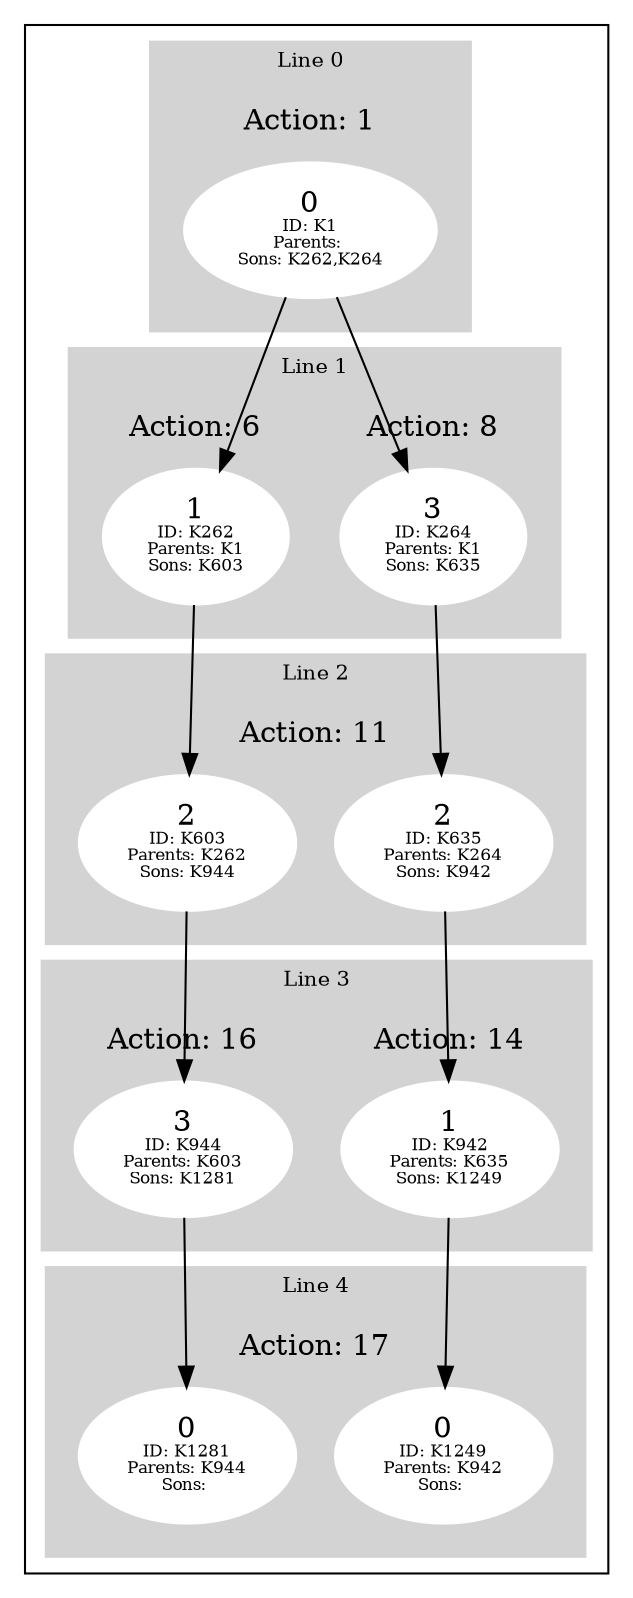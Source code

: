 digraph G {
subgraph cluster_info {
        subgraph cluster_0 {
        style=filled;
        color=lightgrey;
        node [style=filled,color=white];
        subgraph cluster_act_1 {
label = "Action: 1"step_K1 [  label=<0<BR /><FONT POINT-SIZE="8">ID: K1</FONT><BR /><FONT POINT-SIZE="8">Parents: </FONT><BR /><FONT POINT-SIZE="8">Sons: K262,K264</FONT>>]
}

        fontsize="10"
        label = "Line 0";
        }

        subgraph cluster_4 {
        style=filled;
        color=lightgrey;
        node [style=filled,color=white];
        subgraph cluster_act_17 {
label = "Action: 17"step_K1281 [  label=<0<BR /><FONT POINT-SIZE="8">ID: K1281</FONT><BR /><FONT POINT-SIZE="8">Parents: K944</FONT><BR /><FONT POINT-SIZE="8">Sons: </FONT>>]
step_K1249 [  label=<0<BR /><FONT POINT-SIZE="8">ID: K1249</FONT><BR /><FONT POINT-SIZE="8">Parents: K942</FONT><BR /><FONT POINT-SIZE="8">Sons: </FONT>>]
}
subgraph cluster_act_17 {
label = "Action: 17"step_K1281 [  label=<0<BR /><FONT POINT-SIZE="8">ID: K1281</FONT><BR /><FONT POINT-SIZE="8">Parents: K944</FONT><BR /><FONT POINT-SIZE="8">Sons: </FONT>>]
step_K1249 [  label=<0<BR /><FONT POINT-SIZE="8">ID: K1249</FONT><BR /><FONT POINT-SIZE="8">Parents: K942</FONT><BR /><FONT POINT-SIZE="8">Sons: </FONT>>]
}

        fontsize="10"
        label = "Line 4";
        }

        subgraph cluster_2 {
        style=filled;
        color=lightgrey;
        node [style=filled,color=white];
        subgraph cluster_act_11 {
label = "Action: 11"step_K635 [  label=<2<BR /><FONT POINT-SIZE="8">ID: K635</FONT><BR /><FONT POINT-SIZE="8">Parents: K264</FONT><BR /><FONT POINT-SIZE="8">Sons: K942</FONT>>]
step_K603 [  label=<2<BR /><FONT POINT-SIZE="8">ID: K603</FONT><BR /><FONT POINT-SIZE="8">Parents: K262</FONT><BR /><FONT POINT-SIZE="8">Sons: K944</FONT>>]
}
subgraph cluster_act_11 {
label = "Action: 11"step_K635 [  label=<2<BR /><FONT POINT-SIZE="8">ID: K635</FONT><BR /><FONT POINT-SIZE="8">Parents: K264</FONT><BR /><FONT POINT-SIZE="8">Sons: K942</FONT>>]
step_K603 [  label=<2<BR /><FONT POINT-SIZE="8">ID: K603</FONT><BR /><FONT POINT-SIZE="8">Parents: K262</FONT><BR /><FONT POINT-SIZE="8">Sons: K944</FONT>>]
}

        fontsize="10"
        label = "Line 2";
        }

        subgraph cluster_3 {
        style=filled;
        color=lightgrey;
        node [style=filled,color=white];
        subgraph cluster_act_14 {
label = "Action: 14"step_K942 [  label=<1<BR /><FONT POINT-SIZE="8">ID: K942</FONT><BR /><FONT POINT-SIZE="8">Parents: K635</FONT><BR /><FONT POINT-SIZE="8">Sons: K1249</FONT>>]
}
subgraph cluster_act_16 {
label = "Action: 16"step_K944 [  label=<3<BR /><FONT POINT-SIZE="8">ID: K944</FONT><BR /><FONT POINT-SIZE="8">Parents: K603</FONT><BR /><FONT POINT-SIZE="8">Sons: K1281</FONT>>]
}

        fontsize="10"
        label = "Line 3";
        }

        subgraph cluster_1 {
        style=filled;
        color=lightgrey;
        node [style=filled,color=white];
        subgraph cluster_act_6 {
label = "Action: 6"step_K262 [  label=<1<BR /><FONT POINT-SIZE="8">ID: K262</FONT><BR /><FONT POINT-SIZE="8">Parents: K1</FONT><BR /><FONT POINT-SIZE="8">Sons: K603</FONT>>]
}
subgraph cluster_act_8 {
label = "Action: 8"step_K264 [  label=<3<BR /><FONT POINT-SIZE="8">ID: K264</FONT><BR /><FONT POINT-SIZE="8">Parents: K1</FONT><BR /><FONT POINT-SIZE="8">Sons: K635</FONT>>]
}

        fontsize="10"
        label = "Line 1";
        }
step_K1 -> step_K264; 
step_K942 -> step_K1249; 
step_K944 -> step_K1281; 
step_K603 -> step_K944; 
step_K1 -> step_K262; 
step_K635 -> step_K942; 
step_K262 -> step_K603; 
step_K264 -> step_K635; 
}}